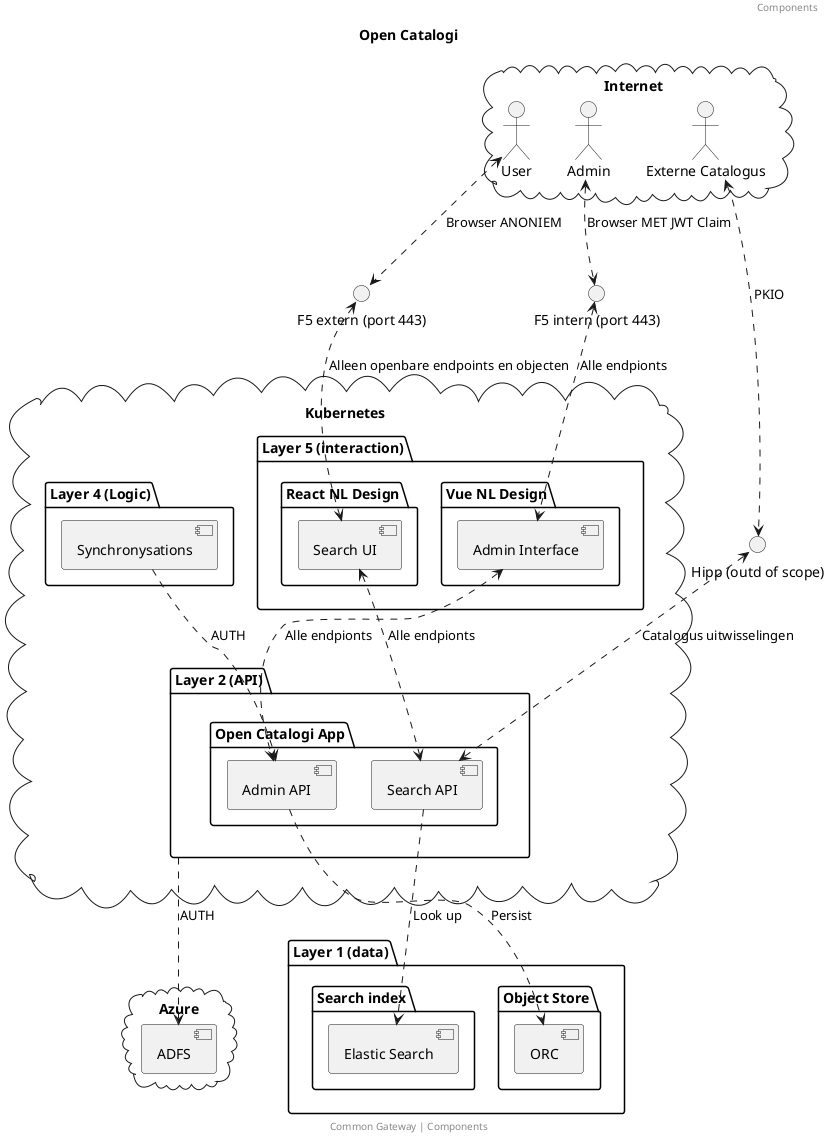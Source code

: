 @startuml
title: Open Catalogi
footer: Common Gateway | Components
header: Components

interface "F5 extern (port 443)" as f5extern
interface "F5 intern (port 443)" as f5intern

interface "Hipp (outd of scope)" as hipp

cloud "Azure"{
 [ADFS]  as identity
}

cloud "Internet"{
actor "User" as user
actor "Admin" as adminUser
actor "Externe Catalogus" as externalCatalouge

}


cloud "Kubernetes"{

package "Layer 5 (interaction)" {
package "React NL Design" {
 [Search UI]  as ui
}

package "Vue NL Design" {
 [Admin Interface]  as admin
}
}


package "Layer 4 (Logic)" as layer4 {
 [Synchronysations]  as service
}


package "Layer 2 (API)" as layer2 {


package "Open Catalogi App" {
 [Search API] as SearchAPI
 [Admin API] as ObjectsAPI
}


}

}

package "Layer 1 (data)" {

package "Search index" {
 [Elastic Search]  as search
}

package "Object Store" {
 [ORC]  as db
}
}

externalCatalouge <..> hipp: PKIO
hipp <..> SearchAPI: Catalogus uitwisselingen


user <..> f5extern: Browser ANONIEM
adminUser <..> f5intern : Browser MET JWT Claim
f5extern <..> ui: Alleen openbare endpoints en objecten
f5intern <..> admin: Alle endpionts
ui <..> SearchAPI: Alle endpionts
admin <..> ObjectsAPI: Alle endpionts
ObjectsAPI  .down.> db: Persist
SearchAPI  .down.> search: Look up
layer2 .down.> identity: AUTH
service .down.> ObjectsAPI: AUTH

@enduml